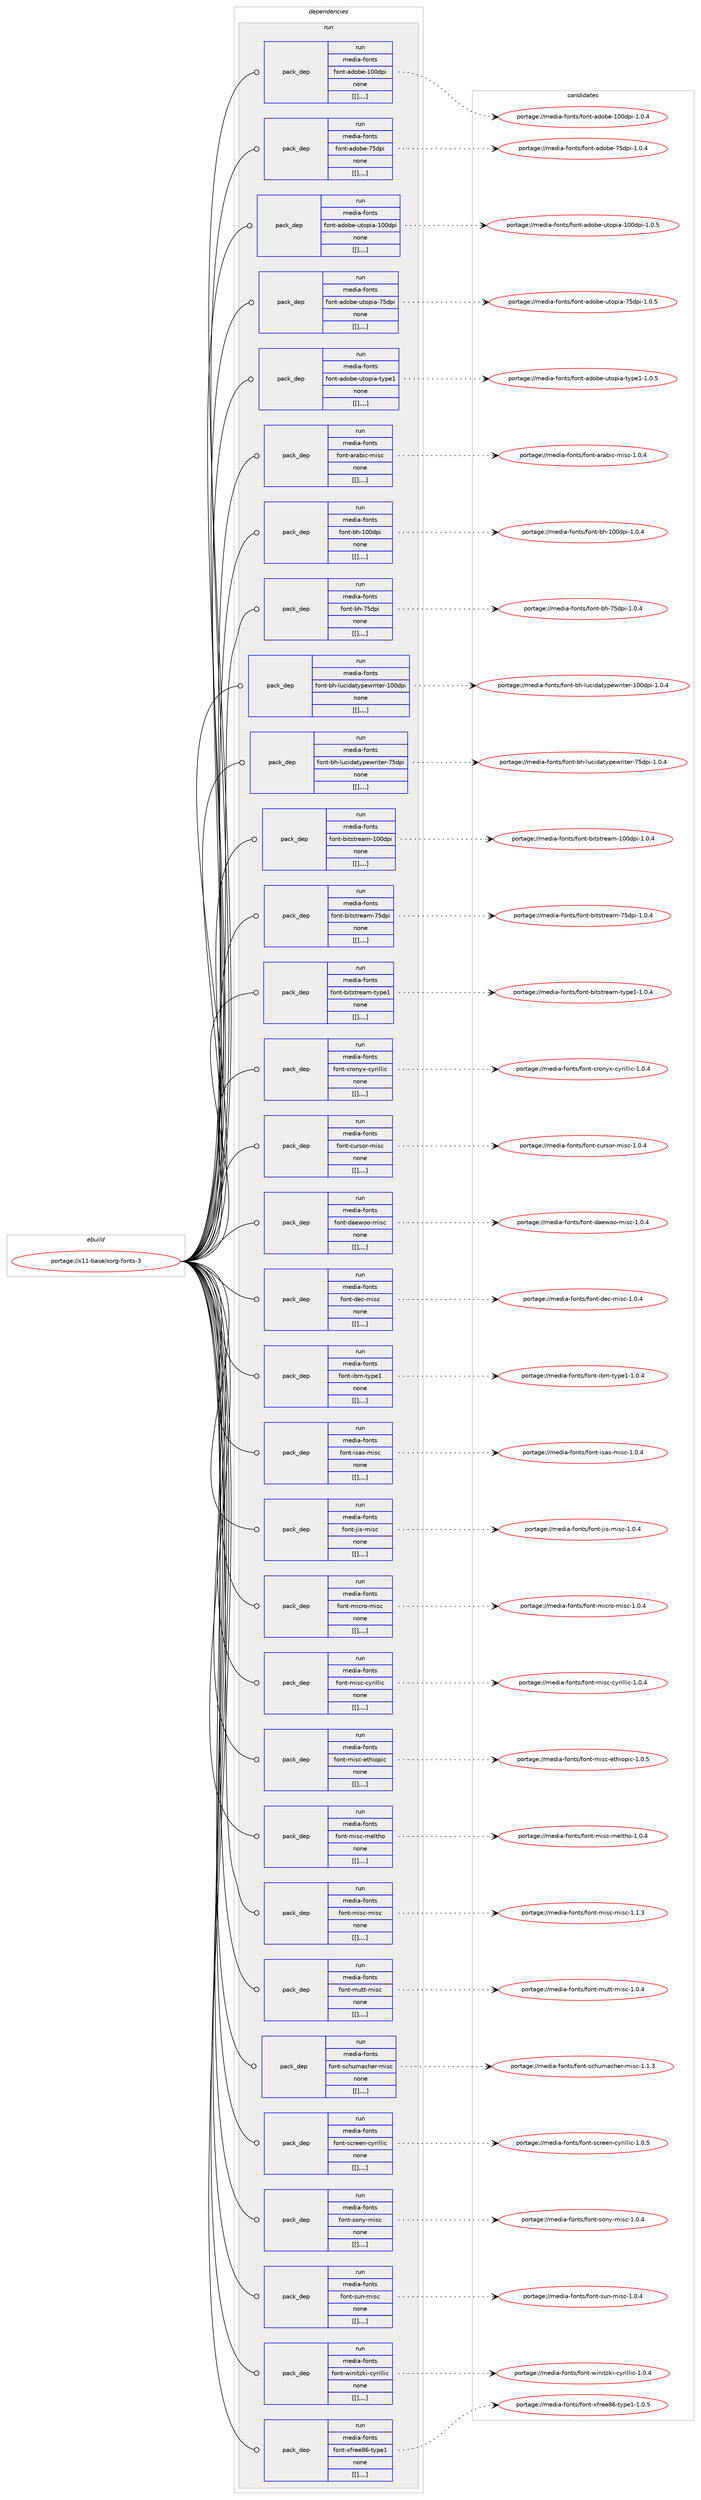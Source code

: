 digraph prolog {

# *************
# Graph options
# *************

newrank=true;
concentrate=true;
compound=true;
graph [rankdir=LR,fontname=Helvetica,fontsize=10,ranksep=1.5];#, ranksep=2.5, nodesep=0.2];
edge  [arrowhead=vee];
node  [fontname=Helvetica,fontsize=10];

# **********
# The ebuild
# **********

subgraph cluster_leftcol {
color=gray;
label=<<i>ebuild</i>>;
id [label="portage://x11-base/xorg-fonts-3", color=red, width=4, href="../x11-base/xorg-fonts-3.svg"];
}

# ****************
# The dependencies
# ****************

subgraph cluster_midcol {
color=gray;
label=<<i>dependencies</i>>;
subgraph cluster_compile {
fillcolor="#eeeeee";
style=filled;
label=<<i>compile</i>>;
}
subgraph cluster_compileandrun {
fillcolor="#eeeeee";
style=filled;
label=<<i>compile and run</i>>;
}
subgraph cluster_run {
fillcolor="#eeeeee";
style=filled;
label=<<i>run</i>>;
subgraph pack2099 {
dependency2738 [label=<<TABLE BORDER="0" CELLBORDER="1" CELLSPACING="0" CELLPADDING="4" WIDTH="220"><TR><TD ROWSPAN="6" CELLPADDING="30">pack_dep</TD></TR><TR><TD WIDTH="110">run</TD></TR><TR><TD>media-fonts</TD></TR><TR><TD>font-adobe-100dpi</TD></TR><TR><TD>none</TD></TR><TR><TD>[[],,,,]</TD></TR></TABLE>>, shape=none, color=blue];
}
id:e -> dependency2738:w [weight=20,style="solid",arrowhead="odot"];
subgraph pack2100 {
dependency2739 [label=<<TABLE BORDER="0" CELLBORDER="1" CELLSPACING="0" CELLPADDING="4" WIDTH="220"><TR><TD ROWSPAN="6" CELLPADDING="30">pack_dep</TD></TR><TR><TD WIDTH="110">run</TD></TR><TR><TD>media-fonts</TD></TR><TR><TD>font-adobe-75dpi</TD></TR><TR><TD>none</TD></TR><TR><TD>[[],,,,]</TD></TR></TABLE>>, shape=none, color=blue];
}
id:e -> dependency2739:w [weight=20,style="solid",arrowhead="odot"];
subgraph pack2101 {
dependency2740 [label=<<TABLE BORDER="0" CELLBORDER="1" CELLSPACING="0" CELLPADDING="4" WIDTH="220"><TR><TD ROWSPAN="6" CELLPADDING="30">pack_dep</TD></TR><TR><TD WIDTH="110">run</TD></TR><TR><TD>media-fonts</TD></TR><TR><TD>font-adobe-utopia-100dpi</TD></TR><TR><TD>none</TD></TR><TR><TD>[[],,,,]</TD></TR></TABLE>>, shape=none, color=blue];
}
id:e -> dependency2740:w [weight=20,style="solid",arrowhead="odot"];
subgraph pack2102 {
dependency2741 [label=<<TABLE BORDER="0" CELLBORDER="1" CELLSPACING="0" CELLPADDING="4" WIDTH="220"><TR><TD ROWSPAN="6" CELLPADDING="30">pack_dep</TD></TR><TR><TD WIDTH="110">run</TD></TR><TR><TD>media-fonts</TD></TR><TR><TD>font-adobe-utopia-75dpi</TD></TR><TR><TD>none</TD></TR><TR><TD>[[],,,,]</TD></TR></TABLE>>, shape=none, color=blue];
}
id:e -> dependency2741:w [weight=20,style="solid",arrowhead="odot"];
subgraph pack2103 {
dependency2742 [label=<<TABLE BORDER="0" CELLBORDER="1" CELLSPACING="0" CELLPADDING="4" WIDTH="220"><TR><TD ROWSPAN="6" CELLPADDING="30">pack_dep</TD></TR><TR><TD WIDTH="110">run</TD></TR><TR><TD>media-fonts</TD></TR><TR><TD>font-adobe-utopia-type1</TD></TR><TR><TD>none</TD></TR><TR><TD>[[],,,,]</TD></TR></TABLE>>, shape=none, color=blue];
}
id:e -> dependency2742:w [weight=20,style="solid",arrowhead="odot"];
subgraph pack2105 {
dependency2744 [label=<<TABLE BORDER="0" CELLBORDER="1" CELLSPACING="0" CELLPADDING="4" WIDTH="220"><TR><TD ROWSPAN="6" CELLPADDING="30">pack_dep</TD></TR><TR><TD WIDTH="110">run</TD></TR><TR><TD>media-fonts</TD></TR><TR><TD>font-arabic-misc</TD></TR><TR><TD>none</TD></TR><TR><TD>[[],,,,]</TD></TR></TABLE>>, shape=none, color=blue];
}
id:e -> dependency2744:w [weight=20,style="solid",arrowhead="odot"];
subgraph pack2107 {
dependency2746 [label=<<TABLE BORDER="0" CELLBORDER="1" CELLSPACING="0" CELLPADDING="4" WIDTH="220"><TR><TD ROWSPAN="6" CELLPADDING="30">pack_dep</TD></TR><TR><TD WIDTH="110">run</TD></TR><TR><TD>media-fonts</TD></TR><TR><TD>font-bh-100dpi</TD></TR><TR><TD>none</TD></TR><TR><TD>[[],,,,]</TD></TR></TABLE>>, shape=none, color=blue];
}
id:e -> dependency2746:w [weight=20,style="solid",arrowhead="odot"];
subgraph pack2108 {
dependency2747 [label=<<TABLE BORDER="0" CELLBORDER="1" CELLSPACING="0" CELLPADDING="4" WIDTH="220"><TR><TD ROWSPAN="6" CELLPADDING="30">pack_dep</TD></TR><TR><TD WIDTH="110">run</TD></TR><TR><TD>media-fonts</TD></TR><TR><TD>font-bh-75dpi</TD></TR><TR><TD>none</TD></TR><TR><TD>[[],,,,]</TD></TR></TABLE>>, shape=none, color=blue];
}
id:e -> dependency2747:w [weight=20,style="solid",arrowhead="odot"];
subgraph pack2110 {
dependency2749 [label=<<TABLE BORDER="0" CELLBORDER="1" CELLSPACING="0" CELLPADDING="4" WIDTH="220"><TR><TD ROWSPAN="6" CELLPADDING="30">pack_dep</TD></TR><TR><TD WIDTH="110">run</TD></TR><TR><TD>media-fonts</TD></TR><TR><TD>font-bh-lucidatypewriter-100dpi</TD></TR><TR><TD>none</TD></TR><TR><TD>[[],,,,]</TD></TR></TABLE>>, shape=none, color=blue];
}
id:e -> dependency2749:w [weight=20,style="solid",arrowhead="odot"];
subgraph pack2111 {
dependency2750 [label=<<TABLE BORDER="0" CELLBORDER="1" CELLSPACING="0" CELLPADDING="4" WIDTH="220"><TR><TD ROWSPAN="6" CELLPADDING="30">pack_dep</TD></TR><TR><TD WIDTH="110">run</TD></TR><TR><TD>media-fonts</TD></TR><TR><TD>font-bh-lucidatypewriter-75dpi</TD></TR><TR><TD>none</TD></TR><TR><TD>[[],,,,]</TD></TR></TABLE>>, shape=none, color=blue];
}
id:e -> dependency2750:w [weight=20,style="solid",arrowhead="odot"];
subgraph pack2113 {
dependency2753 [label=<<TABLE BORDER="0" CELLBORDER="1" CELLSPACING="0" CELLPADDING="4" WIDTH="220"><TR><TD ROWSPAN="6" CELLPADDING="30">pack_dep</TD></TR><TR><TD WIDTH="110">run</TD></TR><TR><TD>media-fonts</TD></TR><TR><TD>font-bitstream-100dpi</TD></TR><TR><TD>none</TD></TR><TR><TD>[[],,,,]</TD></TR></TABLE>>, shape=none, color=blue];
}
id:e -> dependency2753:w [weight=20,style="solid",arrowhead="odot"];
subgraph pack2116 {
dependency2756 [label=<<TABLE BORDER="0" CELLBORDER="1" CELLSPACING="0" CELLPADDING="4" WIDTH="220"><TR><TD ROWSPAN="6" CELLPADDING="30">pack_dep</TD></TR><TR><TD WIDTH="110">run</TD></TR><TR><TD>media-fonts</TD></TR><TR><TD>font-bitstream-75dpi</TD></TR><TR><TD>none</TD></TR><TR><TD>[[],,,,]</TD></TR></TABLE>>, shape=none, color=blue];
}
id:e -> dependency2756:w [weight=20,style="solid",arrowhead="odot"];
subgraph pack2119 {
dependency2759 [label=<<TABLE BORDER="0" CELLBORDER="1" CELLSPACING="0" CELLPADDING="4" WIDTH="220"><TR><TD ROWSPAN="6" CELLPADDING="30">pack_dep</TD></TR><TR><TD WIDTH="110">run</TD></TR><TR><TD>media-fonts</TD></TR><TR><TD>font-bitstream-type1</TD></TR><TR><TD>none</TD></TR><TR><TD>[[],,,,]</TD></TR></TABLE>>, shape=none, color=blue];
}
id:e -> dependency2759:w [weight=20,style="solid",arrowhead="odot"];
subgraph pack2123 {
dependency2762 [label=<<TABLE BORDER="0" CELLBORDER="1" CELLSPACING="0" CELLPADDING="4" WIDTH="220"><TR><TD ROWSPAN="6" CELLPADDING="30">pack_dep</TD></TR><TR><TD WIDTH="110">run</TD></TR><TR><TD>media-fonts</TD></TR><TR><TD>font-cronyx-cyrillic</TD></TR><TR><TD>none</TD></TR><TR><TD>[[],,,,]</TD></TR></TABLE>>, shape=none, color=blue];
}
id:e -> dependency2762:w [weight=20,style="solid",arrowhead="odot"];
subgraph pack2124 {
dependency2764 [label=<<TABLE BORDER="0" CELLBORDER="1" CELLSPACING="0" CELLPADDING="4" WIDTH="220"><TR><TD ROWSPAN="6" CELLPADDING="30">pack_dep</TD></TR><TR><TD WIDTH="110">run</TD></TR><TR><TD>media-fonts</TD></TR><TR><TD>font-cursor-misc</TD></TR><TR><TD>none</TD></TR><TR><TD>[[],,,,]</TD></TR></TABLE>>, shape=none, color=blue];
}
id:e -> dependency2764:w [weight=20,style="solid",arrowhead="odot"];
subgraph pack2128 {
dependency2768 [label=<<TABLE BORDER="0" CELLBORDER="1" CELLSPACING="0" CELLPADDING="4" WIDTH="220"><TR><TD ROWSPAN="6" CELLPADDING="30">pack_dep</TD></TR><TR><TD WIDTH="110">run</TD></TR><TR><TD>media-fonts</TD></TR><TR><TD>font-daewoo-misc</TD></TR><TR><TD>none</TD></TR><TR><TD>[[],,,,]</TD></TR></TABLE>>, shape=none, color=blue];
}
id:e -> dependency2768:w [weight=20,style="solid",arrowhead="odot"];
subgraph pack2132 {
dependency2772 [label=<<TABLE BORDER="0" CELLBORDER="1" CELLSPACING="0" CELLPADDING="4" WIDTH="220"><TR><TD ROWSPAN="6" CELLPADDING="30">pack_dep</TD></TR><TR><TD WIDTH="110">run</TD></TR><TR><TD>media-fonts</TD></TR><TR><TD>font-dec-misc</TD></TR><TR><TD>none</TD></TR><TR><TD>[[],,,,]</TD></TR></TABLE>>, shape=none, color=blue];
}
id:e -> dependency2772:w [weight=20,style="solid",arrowhead="odot"];
subgraph pack2136 {
dependency2778 [label=<<TABLE BORDER="0" CELLBORDER="1" CELLSPACING="0" CELLPADDING="4" WIDTH="220"><TR><TD ROWSPAN="6" CELLPADDING="30">pack_dep</TD></TR><TR><TD WIDTH="110">run</TD></TR><TR><TD>media-fonts</TD></TR><TR><TD>font-ibm-type1</TD></TR><TR><TD>none</TD></TR><TR><TD>[[],,,,]</TD></TR></TABLE>>, shape=none, color=blue];
}
id:e -> dependency2778:w [weight=20,style="solid",arrowhead="odot"];
subgraph pack2143 {
dependency2784 [label=<<TABLE BORDER="0" CELLBORDER="1" CELLSPACING="0" CELLPADDING="4" WIDTH="220"><TR><TD ROWSPAN="6" CELLPADDING="30">pack_dep</TD></TR><TR><TD WIDTH="110">run</TD></TR><TR><TD>media-fonts</TD></TR><TR><TD>font-isas-misc</TD></TR><TR><TD>none</TD></TR><TR><TD>[[],,,,]</TD></TR></TABLE>>, shape=none, color=blue];
}
id:e -> dependency2784:w [weight=20,style="solid",arrowhead="odot"];
subgraph pack2148 {
dependency2788 [label=<<TABLE BORDER="0" CELLBORDER="1" CELLSPACING="0" CELLPADDING="4" WIDTH="220"><TR><TD ROWSPAN="6" CELLPADDING="30">pack_dep</TD></TR><TR><TD WIDTH="110">run</TD></TR><TR><TD>media-fonts</TD></TR><TR><TD>font-jis-misc</TD></TR><TR><TD>none</TD></TR><TR><TD>[[],,,,]</TD></TR></TABLE>>, shape=none, color=blue];
}
id:e -> dependency2788:w [weight=20,style="solid",arrowhead="odot"];
subgraph pack2151 {
dependency2792 [label=<<TABLE BORDER="0" CELLBORDER="1" CELLSPACING="0" CELLPADDING="4" WIDTH="220"><TR><TD ROWSPAN="6" CELLPADDING="30">pack_dep</TD></TR><TR><TD WIDTH="110">run</TD></TR><TR><TD>media-fonts</TD></TR><TR><TD>font-micro-misc</TD></TR><TR><TD>none</TD></TR><TR><TD>[[],,,,]</TD></TR></TABLE>>, shape=none, color=blue];
}
id:e -> dependency2792:w [weight=20,style="solid",arrowhead="odot"];
subgraph pack2155 {
dependency2796 [label=<<TABLE BORDER="0" CELLBORDER="1" CELLSPACING="0" CELLPADDING="4" WIDTH="220"><TR><TD ROWSPAN="6" CELLPADDING="30">pack_dep</TD></TR><TR><TD WIDTH="110">run</TD></TR><TR><TD>media-fonts</TD></TR><TR><TD>font-misc-cyrillic</TD></TR><TR><TD>none</TD></TR><TR><TD>[[],,,,]</TD></TR></TABLE>>, shape=none, color=blue];
}
id:e -> dependency2796:w [weight=20,style="solid",arrowhead="odot"];
subgraph pack2160 {
dependency2801 [label=<<TABLE BORDER="0" CELLBORDER="1" CELLSPACING="0" CELLPADDING="4" WIDTH="220"><TR><TD ROWSPAN="6" CELLPADDING="30">pack_dep</TD></TR><TR><TD WIDTH="110">run</TD></TR><TR><TD>media-fonts</TD></TR><TR><TD>font-misc-ethiopic</TD></TR><TR><TD>none</TD></TR><TR><TD>[[],,,,]</TD></TR></TABLE>>, shape=none, color=blue];
}
id:e -> dependency2801:w [weight=20,style="solid",arrowhead="odot"];
subgraph pack2166 {
dependency2807 [label=<<TABLE BORDER="0" CELLBORDER="1" CELLSPACING="0" CELLPADDING="4" WIDTH="220"><TR><TD ROWSPAN="6" CELLPADDING="30">pack_dep</TD></TR><TR><TD WIDTH="110">run</TD></TR><TR><TD>media-fonts</TD></TR><TR><TD>font-misc-meltho</TD></TR><TR><TD>none</TD></TR><TR><TD>[[],,,,]</TD></TR></TABLE>>, shape=none, color=blue];
}
id:e -> dependency2807:w [weight=20,style="solid",arrowhead="odot"];
subgraph pack2171 {
dependency2812 [label=<<TABLE BORDER="0" CELLBORDER="1" CELLSPACING="0" CELLPADDING="4" WIDTH="220"><TR><TD ROWSPAN="6" CELLPADDING="30">pack_dep</TD></TR><TR><TD WIDTH="110">run</TD></TR><TR><TD>media-fonts</TD></TR><TR><TD>font-misc-misc</TD></TR><TR><TD>none</TD></TR><TR><TD>[[],,,,]</TD></TR></TABLE>>, shape=none, color=blue];
}
id:e -> dependency2812:w [weight=20,style="solid",arrowhead="odot"];
subgraph pack2175 {
dependency2816 [label=<<TABLE BORDER="0" CELLBORDER="1" CELLSPACING="0" CELLPADDING="4" WIDTH="220"><TR><TD ROWSPAN="6" CELLPADDING="30">pack_dep</TD></TR><TR><TD WIDTH="110">run</TD></TR><TR><TD>media-fonts</TD></TR><TR><TD>font-mutt-misc</TD></TR><TR><TD>none</TD></TR><TR><TD>[[],,,,]</TD></TR></TABLE>>, shape=none, color=blue];
}
id:e -> dependency2816:w [weight=20,style="solid",arrowhead="odot"];
subgraph pack2179 {
dependency2819 [label=<<TABLE BORDER="0" CELLBORDER="1" CELLSPACING="0" CELLPADDING="4" WIDTH="220"><TR><TD ROWSPAN="6" CELLPADDING="30">pack_dep</TD></TR><TR><TD WIDTH="110">run</TD></TR><TR><TD>media-fonts</TD></TR><TR><TD>font-schumacher-misc</TD></TR><TR><TD>none</TD></TR><TR><TD>[[],,,,]</TD></TR></TABLE>>, shape=none, color=blue];
}
id:e -> dependency2819:w [weight=20,style="solid",arrowhead="odot"];
subgraph pack2182 {
dependency2821 [label=<<TABLE BORDER="0" CELLBORDER="1" CELLSPACING="0" CELLPADDING="4" WIDTH="220"><TR><TD ROWSPAN="6" CELLPADDING="30">pack_dep</TD></TR><TR><TD WIDTH="110">run</TD></TR><TR><TD>media-fonts</TD></TR><TR><TD>font-screen-cyrillic</TD></TR><TR><TD>none</TD></TR><TR><TD>[[],,,,]</TD></TR></TABLE>>, shape=none, color=blue];
}
id:e -> dependency2821:w [weight=20,style="solid",arrowhead="odot"];
subgraph pack2184 {
dependency2825 [label=<<TABLE BORDER="0" CELLBORDER="1" CELLSPACING="0" CELLPADDING="4" WIDTH="220"><TR><TD ROWSPAN="6" CELLPADDING="30">pack_dep</TD></TR><TR><TD WIDTH="110">run</TD></TR><TR><TD>media-fonts</TD></TR><TR><TD>font-sony-misc</TD></TR><TR><TD>none</TD></TR><TR><TD>[[],,,,]</TD></TR></TABLE>>, shape=none, color=blue];
}
id:e -> dependency2825:w [weight=20,style="solid",arrowhead="odot"];
subgraph pack2186 {
dependency2828 [label=<<TABLE BORDER="0" CELLBORDER="1" CELLSPACING="0" CELLPADDING="4" WIDTH="220"><TR><TD ROWSPAN="6" CELLPADDING="30">pack_dep</TD></TR><TR><TD WIDTH="110">run</TD></TR><TR><TD>media-fonts</TD></TR><TR><TD>font-sun-misc</TD></TR><TR><TD>none</TD></TR><TR><TD>[[],,,,]</TD></TR></TABLE>>, shape=none, color=blue];
}
id:e -> dependency2828:w [weight=20,style="solid",arrowhead="odot"];
subgraph pack2188 {
dependency2830 [label=<<TABLE BORDER="0" CELLBORDER="1" CELLSPACING="0" CELLPADDING="4" WIDTH="220"><TR><TD ROWSPAN="6" CELLPADDING="30">pack_dep</TD></TR><TR><TD WIDTH="110">run</TD></TR><TR><TD>media-fonts</TD></TR><TR><TD>font-winitzki-cyrillic</TD></TR><TR><TD>none</TD></TR><TR><TD>[[],,,,]</TD></TR></TABLE>>, shape=none, color=blue];
}
id:e -> dependency2830:w [weight=20,style="solid",arrowhead="odot"];
subgraph pack2191 {
dependency2833 [label=<<TABLE BORDER="0" CELLBORDER="1" CELLSPACING="0" CELLPADDING="4" WIDTH="220"><TR><TD ROWSPAN="6" CELLPADDING="30">pack_dep</TD></TR><TR><TD WIDTH="110">run</TD></TR><TR><TD>media-fonts</TD></TR><TR><TD>font-xfree86-type1</TD></TR><TR><TD>none</TD></TR><TR><TD>[[],,,,]</TD></TR></TABLE>>, shape=none, color=blue];
}
id:e -> dependency2833:w [weight=20,style="solid",arrowhead="odot"];
}
}

# **************
# The candidates
# **************

subgraph cluster_choices {
rank=same;
color=gray;
label=<<i>candidates</i>>;

subgraph choice2141 {
color=black;
nodesep=1;
choice10910110010597451021111101161154710211111011645971001119810145494848100112105454946484652 [label="portage://media-fonts/font-adobe-100dpi-1.0.4", color=red, width=4,href="../media-fonts/font-adobe-100dpi-1.0.4.svg"];
dependency2738:e -> choice10910110010597451021111101161154710211111011645971001119810145494848100112105454946484652:w [style=dotted,weight="100"];
}
subgraph choice2144 {
color=black;
nodesep=1;
choice109101100105974510211111011611547102111110116459710011198101455553100112105454946484652 [label="portage://media-fonts/font-adobe-75dpi-1.0.4", color=red, width=4,href="../media-fonts/font-adobe-75dpi-1.0.4.svg"];
dependency2739:e -> choice109101100105974510211111011611547102111110116459710011198101455553100112105454946484652:w [style=dotted,weight="100"];
}
subgraph choice2146 {
color=black;
nodesep=1;
choice109101100105974510211111011611547102111110116459710011198101451171161111121059745494848100112105454946484653 [label="portage://media-fonts/font-adobe-utopia-100dpi-1.0.5", color=red, width=4,href="../media-fonts/font-adobe-utopia-100dpi-1.0.5.svg"];
dependency2740:e -> choice109101100105974510211111011611547102111110116459710011198101451171161111121059745494848100112105454946484653:w [style=dotted,weight="100"];
}
subgraph choice2147 {
color=black;
nodesep=1;
choice1091011001059745102111110116115471021111101164597100111981014511711611111210597455553100112105454946484653 [label="portage://media-fonts/font-adobe-utopia-75dpi-1.0.5", color=red, width=4,href="../media-fonts/font-adobe-utopia-75dpi-1.0.5.svg"];
dependency2741:e -> choice1091011001059745102111110116115471021111101164597100111981014511711611111210597455553100112105454946484653:w [style=dotted,weight="100"];
}
subgraph choice2150 {
color=black;
nodesep=1;
choice10910110010597451021111101161154710211111011645971001119810145117116111112105974511612111210149454946484653 [label="portage://media-fonts/font-adobe-utopia-type1-1.0.5", color=red, width=4,href="../media-fonts/font-adobe-utopia-type1-1.0.5.svg"];
dependency2742:e -> choice10910110010597451021111101161154710211111011645971001119810145117116111112105974511612111210149454946484653:w [style=dotted,weight="100"];
}
subgraph choice2152 {
color=black;
nodesep=1;
choice10910110010597451021111101161154710211111011645971149798105994510910511599454946484652 [label="portage://media-fonts/font-arabic-misc-1.0.4", color=red, width=4,href="../media-fonts/font-arabic-misc-1.0.4.svg"];
dependency2744:e -> choice10910110010597451021111101161154710211111011645971149798105994510910511599454946484652:w [style=dotted,weight="100"];
}
subgraph choice2155 {
color=black;
nodesep=1;
choice109101100105974510211111011611547102111110116459810445494848100112105454946484652 [label="portage://media-fonts/font-bh-100dpi-1.0.4", color=red, width=4,href="../media-fonts/font-bh-100dpi-1.0.4.svg"];
dependency2746:e -> choice109101100105974510211111011611547102111110116459810445494848100112105454946484652:w [style=dotted,weight="100"];
}
subgraph choice2159 {
color=black;
nodesep=1;
choice1091011001059745102111110116115471021111101164598104455553100112105454946484652 [label="portage://media-fonts/font-bh-75dpi-1.0.4", color=red, width=4,href="../media-fonts/font-bh-75dpi-1.0.4.svg"];
dependency2747:e -> choice1091011001059745102111110116115471021111101164598104455553100112105454946484652:w [style=dotted,weight="100"];
}
subgraph choice2160 {
color=black;
nodesep=1;
choice109101100105974510211111011611547102111110116459810445108117991051009711612111210111911410511610111445494848100112105454946484652 [label="portage://media-fonts/font-bh-lucidatypewriter-100dpi-1.0.4", color=red, width=4,href="../media-fonts/font-bh-lucidatypewriter-100dpi-1.0.4.svg"];
dependency2749:e -> choice109101100105974510211111011611547102111110116459810445108117991051009711612111210111911410511610111445494848100112105454946484652:w [style=dotted,weight="100"];
}
subgraph choice2165 {
color=black;
nodesep=1;
choice1091011001059745102111110116115471021111101164598104451081179910510097116121112101119114105116101114455553100112105454946484652 [label="portage://media-fonts/font-bh-lucidatypewriter-75dpi-1.0.4", color=red, width=4,href="../media-fonts/font-bh-lucidatypewriter-75dpi-1.0.4.svg"];
dependency2750:e -> choice1091011001059745102111110116115471021111101164598104451081179910510097116121112101119114105116101114455553100112105454946484652:w [style=dotted,weight="100"];
}
subgraph choice2167 {
color=black;
nodesep=1;
choice10910110010597451021111101161154710211111011645981051161151161141019710945494848100112105454946484652 [label="portage://media-fonts/font-bitstream-100dpi-1.0.4", color=red, width=4,href="../media-fonts/font-bitstream-100dpi-1.0.4.svg"];
dependency2753:e -> choice10910110010597451021111101161154710211111011645981051161151161141019710945494848100112105454946484652:w [style=dotted,weight="100"];
}
subgraph choice2170 {
color=black;
nodesep=1;
choice109101100105974510211111011611547102111110116459810511611511611410197109455553100112105454946484652 [label="portage://media-fonts/font-bitstream-75dpi-1.0.4", color=red, width=4,href="../media-fonts/font-bitstream-75dpi-1.0.4.svg"];
dependency2756:e -> choice109101100105974510211111011611547102111110116459810511611511611410197109455553100112105454946484652:w [style=dotted,weight="100"];
}
subgraph choice2171 {
color=black;
nodesep=1;
choice1091011001059745102111110116115471021111101164598105116115116114101971094511612111210149454946484652 [label="portage://media-fonts/font-bitstream-type1-1.0.4", color=red, width=4,href="../media-fonts/font-bitstream-type1-1.0.4.svg"];
dependency2759:e -> choice1091011001059745102111110116115471021111101164598105116115116114101971094511612111210149454946484652:w [style=dotted,weight="100"];
}
subgraph choice2174 {
color=black;
nodesep=1;
choice1091011001059745102111110116115471021111101164599114111110121120459912111410510810810599454946484652 [label="portage://media-fonts/font-cronyx-cyrillic-1.0.4", color=red, width=4,href="../media-fonts/font-cronyx-cyrillic-1.0.4.svg"];
dependency2762:e -> choice1091011001059745102111110116115471021111101164599114111110121120459912111410510810810599454946484652:w [style=dotted,weight="100"];
}
subgraph choice2179 {
color=black;
nodesep=1;
choice10910110010597451021111101161154710211111011645991171141151111144510910511599454946484652 [label="portage://media-fonts/font-cursor-misc-1.0.4", color=red, width=4,href="../media-fonts/font-cursor-misc-1.0.4.svg"];
dependency2764:e -> choice10910110010597451021111101161154710211111011645991171141151111144510910511599454946484652:w [style=dotted,weight="100"];
}
subgraph choice2181 {
color=black;
nodesep=1;
choice10910110010597451021111101161154710211111011645100971011191111114510910511599454946484652 [label="portage://media-fonts/font-daewoo-misc-1.0.4", color=red, width=4,href="../media-fonts/font-daewoo-misc-1.0.4.svg"];
dependency2768:e -> choice10910110010597451021111101161154710211111011645100971011191111114510910511599454946484652:w [style=dotted,weight="100"];
}
subgraph choice2183 {
color=black;
nodesep=1;
choice10910110010597451021111101161154710211111011645100101994510910511599454946484652 [label="portage://media-fonts/font-dec-misc-1.0.4", color=red, width=4,href="../media-fonts/font-dec-misc-1.0.4.svg"];
dependency2772:e -> choice10910110010597451021111101161154710211111011645100101994510910511599454946484652:w [style=dotted,weight="100"];
}
subgraph choice2184 {
color=black;
nodesep=1;
choice10910110010597451021111101161154710211111011645105981094511612111210149454946484652 [label="portage://media-fonts/font-ibm-type1-1.0.4", color=red, width=4,href="../media-fonts/font-ibm-type1-1.0.4.svg"];
dependency2778:e -> choice10910110010597451021111101161154710211111011645105981094511612111210149454946484652:w [style=dotted,weight="100"];
}
subgraph choice2186 {
color=black;
nodesep=1;
choice10910110010597451021111101161154710211111011645105115971154510910511599454946484652 [label="portage://media-fonts/font-isas-misc-1.0.4", color=red, width=4,href="../media-fonts/font-isas-misc-1.0.4.svg"];
dependency2784:e -> choice10910110010597451021111101161154710211111011645105115971154510910511599454946484652:w [style=dotted,weight="100"];
}
subgraph choice2189 {
color=black;
nodesep=1;
choice109101100105974510211111011611547102111110116451061051154510910511599454946484652 [label="portage://media-fonts/font-jis-misc-1.0.4", color=red, width=4,href="../media-fonts/font-jis-misc-1.0.4.svg"];
dependency2788:e -> choice109101100105974510211111011611547102111110116451061051154510910511599454946484652:w [style=dotted,weight="100"];
}
subgraph choice2191 {
color=black;
nodesep=1;
choice10910110010597451021111101161154710211111011645109105991141114510910511599454946484652 [label="portage://media-fonts/font-micro-misc-1.0.4", color=red, width=4,href="../media-fonts/font-micro-misc-1.0.4.svg"];
dependency2792:e -> choice10910110010597451021111101161154710211111011645109105991141114510910511599454946484652:w [style=dotted,weight="100"];
}
subgraph choice2193 {
color=black;
nodesep=1;
choice1091011001059745102111110116115471021111101164510910511599459912111410510810810599454946484652 [label="portage://media-fonts/font-misc-cyrillic-1.0.4", color=red, width=4,href="../media-fonts/font-misc-cyrillic-1.0.4.svg"];
dependency2796:e -> choice1091011001059745102111110116115471021111101164510910511599459912111410510810810599454946484652:w [style=dotted,weight="100"];
}
subgraph choice2195 {
color=black;
nodesep=1;
choice10910110010597451021111101161154710211111011645109105115994510111610410511111210599454946484653 [label="portage://media-fonts/font-misc-ethiopic-1.0.5", color=red, width=4,href="../media-fonts/font-misc-ethiopic-1.0.5.svg"];
dependency2801:e -> choice10910110010597451021111101161154710211111011645109105115994510111610410511111210599454946484653:w [style=dotted,weight="100"];
}
subgraph choice2196 {
color=black;
nodesep=1;
choice109101100105974510211111011611547102111110116451091051159945109101108116104111454946484652 [label="portage://media-fonts/font-misc-meltho-1.0.4", color=red, width=4,href="../media-fonts/font-misc-meltho-1.0.4.svg"];
dependency2807:e -> choice109101100105974510211111011611547102111110116451091051159945109101108116104111454946484652:w [style=dotted,weight="100"];
}
subgraph choice2198 {
color=black;
nodesep=1;
choice10910110010597451021111101161154710211111011645109105115994510910511599454946494651 [label="portage://media-fonts/font-misc-misc-1.1.3", color=red, width=4,href="../media-fonts/font-misc-misc-1.1.3.svg"];
dependency2812:e -> choice10910110010597451021111101161154710211111011645109105115994510910511599454946494651:w [style=dotted,weight="100"];
}
subgraph choice2200 {
color=black;
nodesep=1;
choice109101100105974510211111011611547102111110116451091171161164510910511599454946484652 [label="portage://media-fonts/font-mutt-misc-1.0.4", color=red, width=4,href="../media-fonts/font-mutt-misc-1.0.4.svg"];
dependency2816:e -> choice109101100105974510211111011611547102111110116451091171161164510910511599454946484652:w [style=dotted,weight="100"];
}
subgraph choice2202 {
color=black;
nodesep=1;
choice109101100105974510211111011611547102111110116451159910411710997991041011144510910511599454946494651 [label="portage://media-fonts/font-schumacher-misc-1.1.3", color=red, width=4,href="../media-fonts/font-schumacher-misc-1.1.3.svg"];
dependency2819:e -> choice109101100105974510211111011611547102111110116451159910411710997991041011144510910511599454946494651:w [style=dotted,weight="100"];
}
subgraph choice2204 {
color=black;
nodesep=1;
choice1091011001059745102111110116115471021111101164511599114101101110459912111410510810810599454946484653 [label="portage://media-fonts/font-screen-cyrillic-1.0.5", color=red, width=4,href="../media-fonts/font-screen-cyrillic-1.0.5.svg"];
dependency2821:e -> choice1091011001059745102111110116115471021111101164511599114101101110459912111410510810810599454946484653:w [style=dotted,weight="100"];
}
subgraph choice2205 {
color=black;
nodesep=1;
choice109101100105974510211111011611547102111110116451151111101214510910511599454946484652 [label="portage://media-fonts/font-sony-misc-1.0.4", color=red, width=4,href="../media-fonts/font-sony-misc-1.0.4.svg"];
dependency2825:e -> choice109101100105974510211111011611547102111110116451151111101214510910511599454946484652:w [style=dotted,weight="100"];
}
subgraph choice2206 {
color=black;
nodesep=1;
choice109101100105974510211111011611547102111110116451151171104510910511599454946484652 [label="portage://media-fonts/font-sun-misc-1.0.4", color=red, width=4,href="../media-fonts/font-sun-misc-1.0.4.svg"];
dependency2828:e -> choice109101100105974510211111011611547102111110116451151171104510910511599454946484652:w [style=dotted,weight="100"];
}
subgraph choice2207 {
color=black;
nodesep=1;
choice10910110010597451021111101161154710211111011645119105110105116122107105459912111410510810810599454946484652 [label="portage://media-fonts/font-winitzki-cyrillic-1.0.4", color=red, width=4,href="../media-fonts/font-winitzki-cyrillic-1.0.4.svg"];
dependency2830:e -> choice10910110010597451021111101161154710211111011645119105110105116122107105459912111410510810810599454946484652:w [style=dotted,weight="100"];
}
subgraph choice2208 {
color=black;
nodesep=1;
choice1091011001059745102111110116115471021111101164512010211410110156544511612111210149454946484653 [label="portage://media-fonts/font-xfree86-type1-1.0.5", color=red, width=4,href="../media-fonts/font-xfree86-type1-1.0.5.svg"];
dependency2833:e -> choice1091011001059745102111110116115471021111101164512010211410110156544511612111210149454946484653:w [style=dotted,weight="100"];
}
}

}

